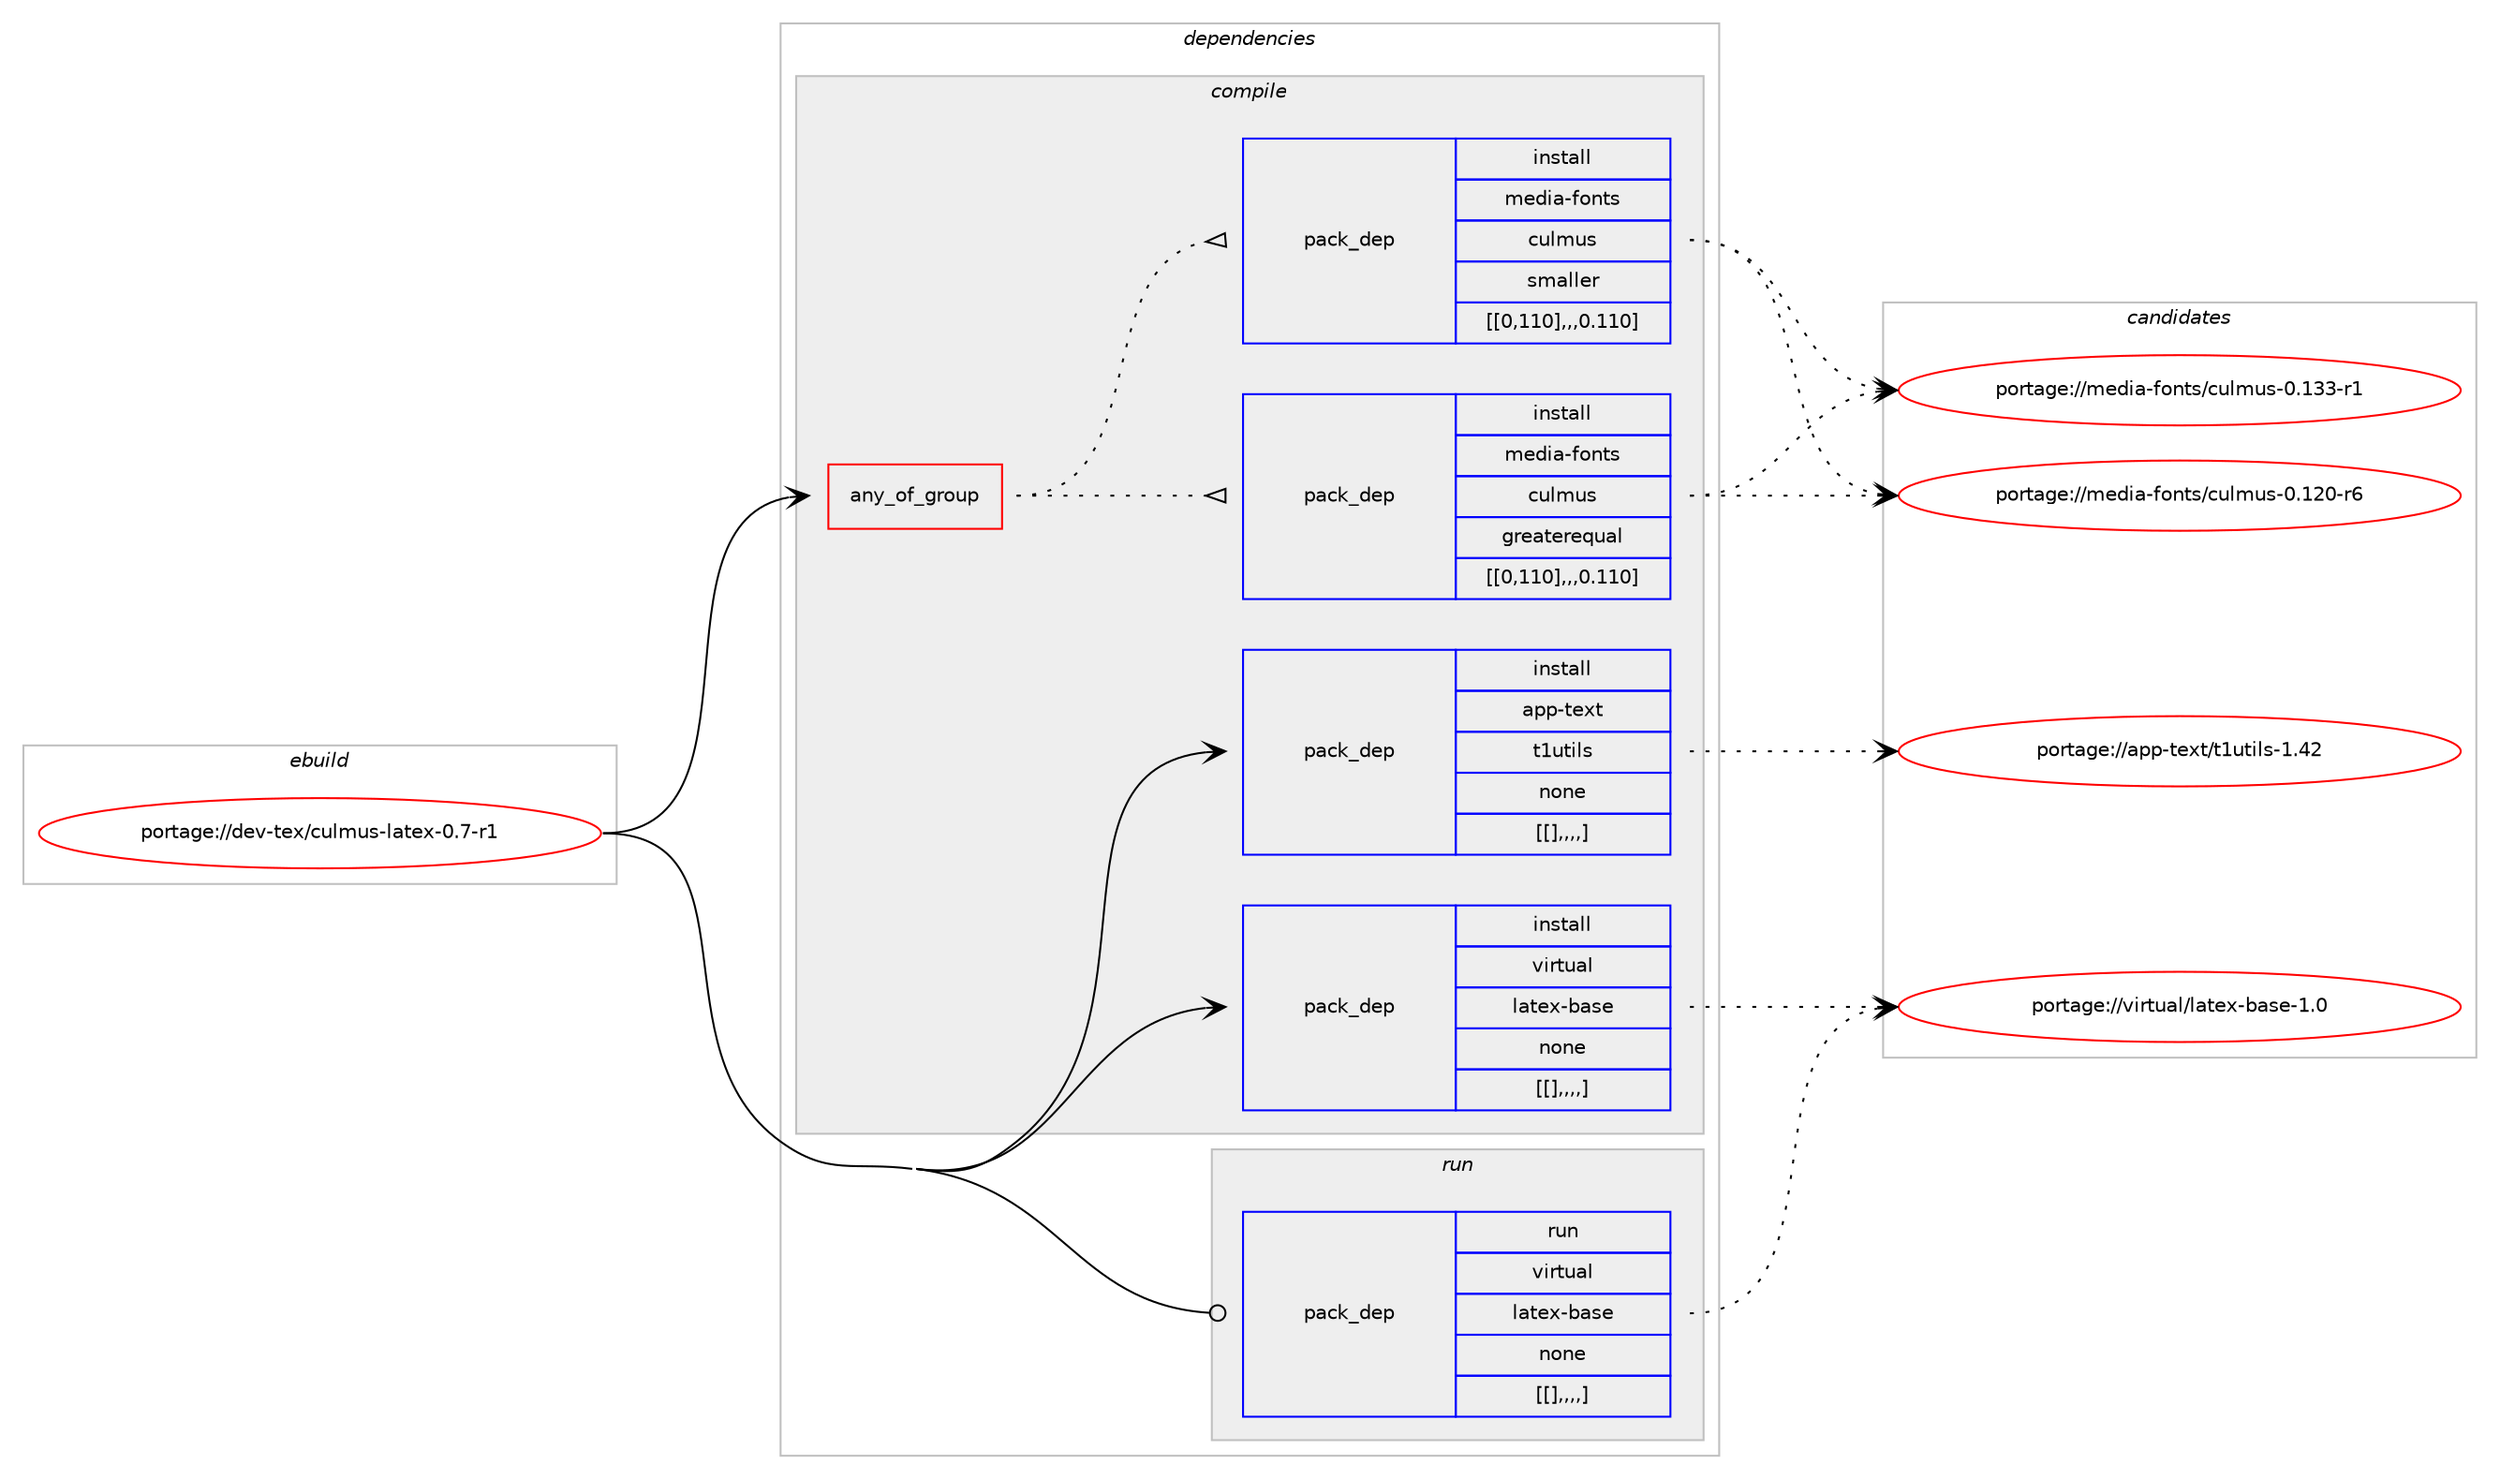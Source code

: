 digraph prolog {

# *************
# Graph options
# *************

newrank=true;
concentrate=true;
compound=true;
graph [rankdir=LR,fontname=Helvetica,fontsize=10,ranksep=1.5];#, ranksep=2.5, nodesep=0.2];
edge  [arrowhead=vee];
node  [fontname=Helvetica,fontsize=10];

# **********
# The ebuild
# **********

subgraph cluster_leftcol {
color=gray;
label=<<i>ebuild</i>>;
id [label="portage://dev-tex/culmus-latex-0.7-r1", color=red, width=4, href="../dev-tex/culmus-latex-0.7-r1.svg"];
}

# ****************
# The dependencies
# ****************

subgraph cluster_midcol {
color=gray;
label=<<i>dependencies</i>>;
subgraph cluster_compile {
fillcolor="#eeeeee";
style=filled;
label=<<i>compile</i>>;
subgraph any1235 {
dependency213162 [label=<<TABLE BORDER="0" CELLBORDER="1" CELLSPACING="0" CELLPADDING="4"><TR><TD CELLPADDING="10">any_of_group</TD></TR></TABLE>>, shape=none, color=red];subgraph pack150961 {
dependency213163 [label=<<TABLE BORDER="0" CELLBORDER="1" CELLSPACING="0" CELLPADDING="4" WIDTH="220"><TR><TD ROWSPAN="6" CELLPADDING="30">pack_dep</TD></TR><TR><TD WIDTH="110">install</TD></TR><TR><TD>media-fonts</TD></TR><TR><TD>culmus</TD></TR><TR><TD>greaterequal</TD></TR><TR><TD>[[0,110],,,0.110]</TD></TR></TABLE>>, shape=none, color=blue];
}
dependency213162:e -> dependency213163:w [weight=20,style="dotted",arrowhead="oinv"];
subgraph pack150962 {
dependency213164 [label=<<TABLE BORDER="0" CELLBORDER="1" CELLSPACING="0" CELLPADDING="4" WIDTH="220"><TR><TD ROWSPAN="6" CELLPADDING="30">pack_dep</TD></TR><TR><TD WIDTH="110">install</TD></TR><TR><TD>media-fonts</TD></TR><TR><TD>culmus</TD></TR><TR><TD>smaller</TD></TR><TR><TD>[[0,110],,,0.110]</TD></TR></TABLE>>, shape=none, color=blue];
}
dependency213162:e -> dependency213164:w [weight=20,style="dotted",arrowhead="oinv"];
}
id:e -> dependency213162:w [weight=20,style="solid",arrowhead="vee"];
subgraph pack150963 {
dependency213165 [label=<<TABLE BORDER="0" CELLBORDER="1" CELLSPACING="0" CELLPADDING="4" WIDTH="220"><TR><TD ROWSPAN="6" CELLPADDING="30">pack_dep</TD></TR><TR><TD WIDTH="110">install</TD></TR><TR><TD>app-text</TD></TR><TR><TD>t1utils</TD></TR><TR><TD>none</TD></TR><TR><TD>[[],,,,]</TD></TR></TABLE>>, shape=none, color=blue];
}
id:e -> dependency213165:w [weight=20,style="solid",arrowhead="vee"];
subgraph pack150964 {
dependency213166 [label=<<TABLE BORDER="0" CELLBORDER="1" CELLSPACING="0" CELLPADDING="4" WIDTH="220"><TR><TD ROWSPAN="6" CELLPADDING="30">pack_dep</TD></TR><TR><TD WIDTH="110">install</TD></TR><TR><TD>virtual</TD></TR><TR><TD>latex-base</TD></TR><TR><TD>none</TD></TR><TR><TD>[[],,,,]</TD></TR></TABLE>>, shape=none, color=blue];
}
id:e -> dependency213166:w [weight=20,style="solid",arrowhead="vee"];
}
subgraph cluster_compileandrun {
fillcolor="#eeeeee";
style=filled;
label=<<i>compile and run</i>>;
}
subgraph cluster_run {
fillcolor="#eeeeee";
style=filled;
label=<<i>run</i>>;
subgraph pack150965 {
dependency213167 [label=<<TABLE BORDER="0" CELLBORDER="1" CELLSPACING="0" CELLPADDING="4" WIDTH="220"><TR><TD ROWSPAN="6" CELLPADDING="30">pack_dep</TD></TR><TR><TD WIDTH="110">run</TD></TR><TR><TD>virtual</TD></TR><TR><TD>latex-base</TD></TR><TR><TD>none</TD></TR><TR><TD>[[],,,,]</TD></TR></TABLE>>, shape=none, color=blue];
}
id:e -> dependency213167:w [weight=20,style="solid",arrowhead="odot"];
}
}

# **************
# The candidates
# **************

subgraph cluster_choices {
rank=same;
color=gray;
label=<<i>candidates</i>>;

subgraph choice150961 {
color=black;
nodesep=1;
choice109101100105974510211111011611547991171081091171154548464951514511449 [label="portage://media-fonts/culmus-0.133-r1", color=red, width=4,href="../media-fonts/culmus-0.133-r1.svg"];
choice109101100105974510211111011611547991171081091171154548464950484511454 [label="portage://media-fonts/culmus-0.120-r6", color=red, width=4,href="../media-fonts/culmus-0.120-r6.svg"];
dependency213163:e -> choice109101100105974510211111011611547991171081091171154548464951514511449:w [style=dotted,weight="100"];
dependency213163:e -> choice109101100105974510211111011611547991171081091171154548464950484511454:w [style=dotted,weight="100"];
}
subgraph choice150962 {
color=black;
nodesep=1;
choice109101100105974510211111011611547991171081091171154548464951514511449 [label="portage://media-fonts/culmus-0.133-r1", color=red, width=4,href="../media-fonts/culmus-0.133-r1.svg"];
choice109101100105974510211111011611547991171081091171154548464950484511454 [label="portage://media-fonts/culmus-0.120-r6", color=red, width=4,href="../media-fonts/culmus-0.120-r6.svg"];
dependency213164:e -> choice109101100105974510211111011611547991171081091171154548464951514511449:w [style=dotted,weight="100"];
dependency213164:e -> choice109101100105974510211111011611547991171081091171154548464950484511454:w [style=dotted,weight="100"];
}
subgraph choice150963 {
color=black;
nodesep=1;
choice971121124511610112011647116491171161051081154549465250 [label="portage://app-text/t1utils-1.42", color=red, width=4,href="../app-text/t1utils-1.42.svg"];
dependency213165:e -> choice971121124511610112011647116491171161051081154549465250:w [style=dotted,weight="100"];
}
subgraph choice150964 {
color=black;
nodesep=1;
choice11810511411611797108471089711610112045989711510145494648 [label="portage://virtual/latex-base-1.0", color=red, width=4,href="../virtual/latex-base-1.0.svg"];
dependency213166:e -> choice11810511411611797108471089711610112045989711510145494648:w [style=dotted,weight="100"];
}
subgraph choice150965 {
color=black;
nodesep=1;
choice11810511411611797108471089711610112045989711510145494648 [label="portage://virtual/latex-base-1.0", color=red, width=4,href="../virtual/latex-base-1.0.svg"];
dependency213167:e -> choice11810511411611797108471089711610112045989711510145494648:w [style=dotted,weight="100"];
}
}

}

